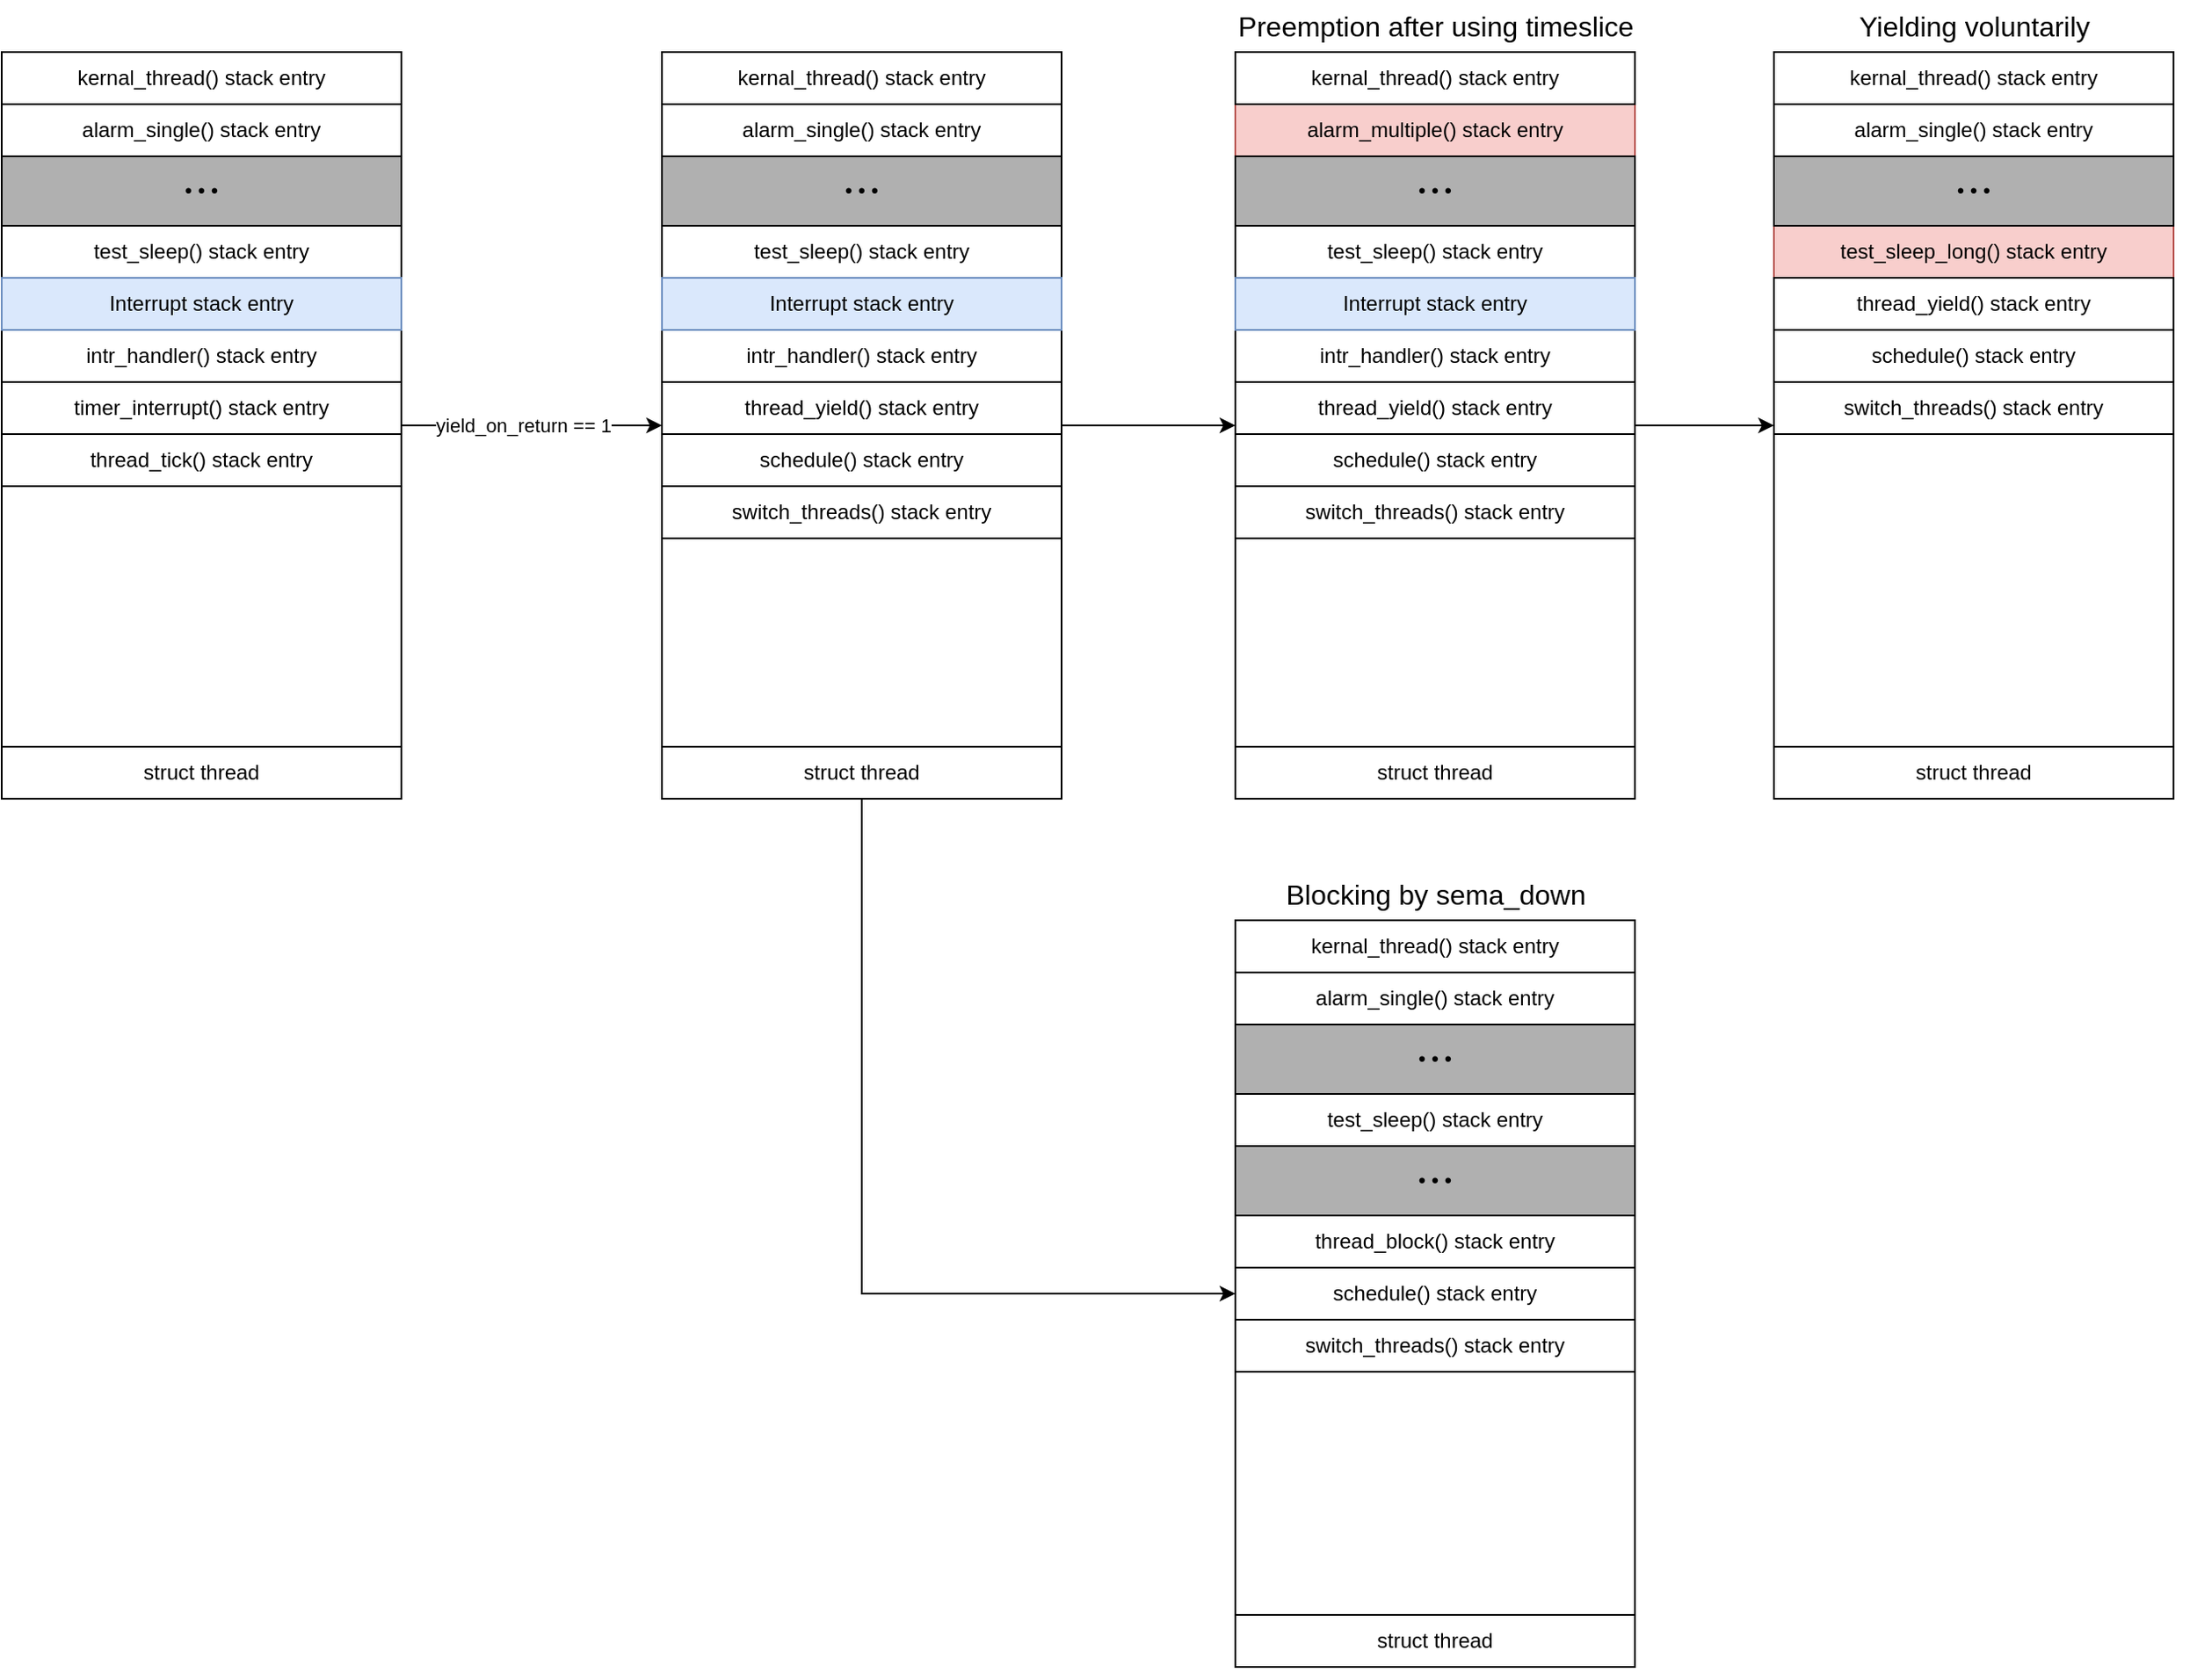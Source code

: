 <mxfile version="21.7.5" type="device">
  <diagram name="Page-1" id="wFSV6YYO4raeWtF6HmTo">
    <mxGraphModel dx="1434" dy="1759" grid="1" gridSize="10" guides="1" tooltips="1" connect="1" arrows="1" fold="1" page="1" pageScale="1" pageWidth="850" pageHeight="1100" math="0" shadow="0">
      <root>
        <mxCell id="0" />
        <mxCell id="1" parent="0" />
        <mxCell id="iRQxmeQlZ9ij425hdhVs-21" value="" style="endArrow=classic;html=1;rounded=0;exitX=1;exitY=0.5;exitDx=0;exitDy=0;entryX=0;entryY=0.5;entryDx=0;entryDy=0;" edge="1" parent="1" source="iRQxmeQlZ9ij425hdhVs-2" target="iRQxmeQlZ9ij425hdhVs-58">
          <mxGeometry width="50" height="50" relative="1" as="geometry">
            <mxPoint x="370" y="360" as="sourcePoint" />
            <mxPoint x="500" y="345" as="targetPoint" />
          </mxGeometry>
        </mxCell>
        <mxCell id="iRQxmeQlZ9ij425hdhVs-22" value="yield_on_return == 1" style="edgeLabel;html=1;align=center;verticalAlign=middle;resizable=0;points=[];" vertex="1" connectable="0" parent="iRQxmeQlZ9ij425hdhVs-21">
          <mxGeometry x="0.163" y="1" relative="1" as="geometry">
            <mxPoint x="-17" y="1" as="offset" />
          </mxGeometry>
        </mxCell>
        <mxCell id="iRQxmeQlZ9ij425hdhVs-56" value="" style="group" vertex="1" connectable="0" parent="1">
          <mxGeometry x="110" y="130" width="230" height="430" as="geometry" />
        </mxCell>
        <mxCell id="iRQxmeQlZ9ij425hdhVs-2" value="" style="rounded=0;whiteSpace=wrap;html=1;" vertex="1" parent="iRQxmeQlZ9ij425hdhVs-56">
          <mxGeometry width="230" height="430" as="geometry" />
        </mxCell>
        <mxCell id="iRQxmeQlZ9ij425hdhVs-3" value="&lt;p style=&quot;line-height: 160%;&quot;&gt;struct thread&lt;/p&gt;" style="rounded=0;whiteSpace=wrap;html=1;" vertex="1" parent="iRQxmeQlZ9ij425hdhVs-56">
          <mxGeometry y="400" width="230" height="30" as="geometry" />
        </mxCell>
        <mxCell id="iRQxmeQlZ9ij425hdhVs-4" value="test_sleep() stack entry" style="rounded=0;whiteSpace=wrap;html=1;" vertex="1" parent="iRQxmeQlZ9ij425hdhVs-56">
          <mxGeometry y="100" width="230" height="30" as="geometry" />
        </mxCell>
        <mxCell id="iRQxmeQlZ9ij425hdhVs-5" value="" style="edgeStyle=orthogonalEdgeStyle;rounded=0;orthogonalLoop=1;jettySize=auto;html=1;" edge="1" parent="iRQxmeQlZ9ij425hdhVs-56" source="iRQxmeQlZ9ij425hdhVs-6" target="iRQxmeQlZ9ij425hdhVs-4">
          <mxGeometry relative="1" as="geometry" />
        </mxCell>
        <mxCell id="iRQxmeQlZ9ij425hdhVs-6" value="alarm_single() stack entry" style="rounded=0;whiteSpace=wrap;html=1;" vertex="1" parent="iRQxmeQlZ9ij425hdhVs-56">
          <mxGeometry y="30" width="230" height="30" as="geometry" />
        </mxCell>
        <mxCell id="iRQxmeQlZ9ij425hdhVs-7" value="kernal_thread() stack entry" style="rounded=0;whiteSpace=wrap;html=1;" vertex="1" parent="iRQxmeQlZ9ij425hdhVs-56">
          <mxGeometry width="230" height="30" as="geometry" />
        </mxCell>
        <mxCell id="iRQxmeQlZ9ij425hdhVs-8" value="• • •" style="rounded=0;whiteSpace=wrap;html=1;strokeColor=#000000;fillColor=#B0B0B0;" vertex="1" parent="iRQxmeQlZ9ij425hdhVs-56">
          <mxGeometry y="60" width="230" height="40" as="geometry" />
        </mxCell>
        <mxCell id="iRQxmeQlZ9ij425hdhVs-13" value="&lt;p style=&quot;line-height: 160%;&quot;&gt;timer_interrupt() stack entry&lt;/p&gt;" style="rounded=0;whiteSpace=wrap;html=1;" vertex="1" parent="iRQxmeQlZ9ij425hdhVs-56">
          <mxGeometry y="190" width="230" height="30" as="geometry" />
        </mxCell>
        <mxCell id="iRQxmeQlZ9ij425hdhVs-14" value="&lt;p style=&quot;line-height: 160%;&quot;&gt;intr_handler() stack entry&lt;/p&gt;" style="rounded=0;whiteSpace=wrap;html=1;" vertex="1" parent="iRQxmeQlZ9ij425hdhVs-56">
          <mxGeometry y="160" width="230" height="30" as="geometry" />
        </mxCell>
        <mxCell id="iRQxmeQlZ9ij425hdhVs-15" value="&lt;p style=&quot;line-height: 160%;&quot;&gt;Interrupt stack entry&lt;/p&gt;" style="rounded=0;whiteSpace=wrap;html=1;fillColor=#dae8fc;strokeColor=#6c8ebf;" vertex="1" parent="iRQxmeQlZ9ij425hdhVs-56">
          <mxGeometry y="130" width="230" height="30" as="geometry" />
        </mxCell>
        <mxCell id="iRQxmeQlZ9ij425hdhVs-19" value="&lt;p style=&quot;line-height: 160%;&quot;&gt;thread_tick() stack entry&lt;/p&gt;" style="rounded=0;whiteSpace=wrap;html=1;" vertex="1" parent="iRQxmeQlZ9ij425hdhVs-56">
          <mxGeometry y="220" width="230" height="30" as="geometry" />
        </mxCell>
        <mxCell id="iRQxmeQlZ9ij425hdhVs-57" value="" style="group" vertex="1" connectable="0" parent="1">
          <mxGeometry x="490" y="130" width="230" height="430" as="geometry" />
        </mxCell>
        <mxCell id="iRQxmeQlZ9ij425hdhVs-58" value="" style="rounded=0;whiteSpace=wrap;html=1;" vertex="1" parent="iRQxmeQlZ9ij425hdhVs-57">
          <mxGeometry width="230" height="430" as="geometry" />
        </mxCell>
        <mxCell id="iRQxmeQlZ9ij425hdhVs-60" value="test_sleep() stack entry" style="rounded=0;whiteSpace=wrap;html=1;" vertex="1" parent="iRQxmeQlZ9ij425hdhVs-57">
          <mxGeometry y="100" width="230" height="30" as="geometry" />
        </mxCell>
        <mxCell id="iRQxmeQlZ9ij425hdhVs-61" value="" style="edgeStyle=orthogonalEdgeStyle;rounded=0;orthogonalLoop=1;jettySize=auto;html=1;" edge="1" parent="iRQxmeQlZ9ij425hdhVs-57" source="iRQxmeQlZ9ij425hdhVs-62" target="iRQxmeQlZ9ij425hdhVs-60">
          <mxGeometry relative="1" as="geometry" />
        </mxCell>
        <mxCell id="iRQxmeQlZ9ij425hdhVs-62" value="alarm_single() stack entry" style="rounded=0;whiteSpace=wrap;html=1;" vertex="1" parent="iRQxmeQlZ9ij425hdhVs-57">
          <mxGeometry y="30" width="230" height="30" as="geometry" />
        </mxCell>
        <mxCell id="iRQxmeQlZ9ij425hdhVs-63" value="kernal_thread() stack entry" style="rounded=0;whiteSpace=wrap;html=1;" vertex="1" parent="iRQxmeQlZ9ij425hdhVs-57">
          <mxGeometry width="230" height="30" as="geometry" />
        </mxCell>
        <mxCell id="iRQxmeQlZ9ij425hdhVs-64" value="• • •" style="rounded=0;whiteSpace=wrap;html=1;strokeColor=#000000;fillColor=#B0B0B0;" vertex="1" parent="iRQxmeQlZ9ij425hdhVs-57">
          <mxGeometry y="60" width="230" height="40" as="geometry" />
        </mxCell>
        <mxCell id="iRQxmeQlZ9ij425hdhVs-65" value="&lt;p style=&quot;line-height: 160%;&quot;&gt;thread_yield() stack entry&lt;/p&gt;" style="rounded=0;whiteSpace=wrap;html=1;" vertex="1" parent="iRQxmeQlZ9ij425hdhVs-57">
          <mxGeometry y="190" width="230" height="30" as="geometry" />
        </mxCell>
        <mxCell id="iRQxmeQlZ9ij425hdhVs-66" value="&lt;p style=&quot;line-height: 160%;&quot;&gt;intr_handler() stack entry&lt;br&gt;&lt;/p&gt;" style="rounded=0;whiteSpace=wrap;html=1;" vertex="1" parent="iRQxmeQlZ9ij425hdhVs-57">
          <mxGeometry y="160" width="230" height="30" as="geometry" />
        </mxCell>
        <mxCell id="iRQxmeQlZ9ij425hdhVs-67" value="&lt;p style=&quot;line-height: 160%;&quot;&gt;Interrupt stack entry&lt;/p&gt;" style="rounded=0;whiteSpace=wrap;html=1;fillColor=#dae8fc;strokeColor=#6c8ebf;" vertex="1" parent="iRQxmeQlZ9ij425hdhVs-57">
          <mxGeometry y="130" width="230" height="30" as="geometry" />
        </mxCell>
        <mxCell id="iRQxmeQlZ9ij425hdhVs-68" value="&lt;p style=&quot;line-height: 160%;&quot;&gt;schedule() stack entry&lt;/p&gt;" style="rounded=0;whiteSpace=wrap;html=1;" vertex="1" parent="iRQxmeQlZ9ij425hdhVs-57">
          <mxGeometry y="220" width="230" height="30" as="geometry" />
        </mxCell>
        <mxCell id="iRQxmeQlZ9ij425hdhVs-105" value="&lt;p style=&quot;line-height: 160%;&quot;&gt;switch_threads() stack entry&lt;/p&gt;" style="rounded=0;whiteSpace=wrap;html=1;" vertex="1" parent="iRQxmeQlZ9ij425hdhVs-57">
          <mxGeometry y="250" width="230" height="30" as="geometry" />
        </mxCell>
        <mxCell id="iRQxmeQlZ9ij425hdhVs-59" value="&lt;p style=&quot;line-height: 160%;&quot;&gt;struct thread&lt;/p&gt;" style="rounded=0;whiteSpace=wrap;html=1;" vertex="1" parent="iRQxmeQlZ9ij425hdhVs-57">
          <mxGeometry y="400" width="230" height="30" as="geometry" />
        </mxCell>
        <mxCell id="iRQxmeQlZ9ij425hdhVs-69" value="" style="group" vertex="1" connectable="0" parent="1">
          <mxGeometry x="1130" y="130" width="230" height="430" as="geometry" />
        </mxCell>
        <mxCell id="iRQxmeQlZ9ij425hdhVs-70" value="" style="rounded=0;whiteSpace=wrap;html=1;" vertex="1" parent="iRQxmeQlZ9ij425hdhVs-69">
          <mxGeometry width="230" height="430" as="geometry" />
        </mxCell>
        <mxCell id="iRQxmeQlZ9ij425hdhVs-71" value="&lt;p style=&quot;line-height: 160%;&quot;&gt;struct thread&lt;/p&gt;" style="rounded=0;whiteSpace=wrap;html=1;" vertex="1" parent="iRQxmeQlZ9ij425hdhVs-69">
          <mxGeometry y="400" width="230" height="30" as="geometry" />
        </mxCell>
        <mxCell id="iRQxmeQlZ9ij425hdhVs-72" value="test_sleep_long() stack entry" style="rounded=0;whiteSpace=wrap;html=1;fillColor=#f8cecc;strokeColor=#b85450;" vertex="1" parent="iRQxmeQlZ9ij425hdhVs-69">
          <mxGeometry y="100" width="230" height="30" as="geometry" />
        </mxCell>
        <mxCell id="iRQxmeQlZ9ij425hdhVs-73" value="" style="edgeStyle=orthogonalEdgeStyle;rounded=0;orthogonalLoop=1;jettySize=auto;html=1;" edge="1" parent="iRQxmeQlZ9ij425hdhVs-69" source="iRQxmeQlZ9ij425hdhVs-74" target="iRQxmeQlZ9ij425hdhVs-72">
          <mxGeometry relative="1" as="geometry" />
        </mxCell>
        <mxCell id="iRQxmeQlZ9ij425hdhVs-74" value="alarm_single() stack entry" style="rounded=0;whiteSpace=wrap;html=1;" vertex="1" parent="iRQxmeQlZ9ij425hdhVs-69">
          <mxGeometry y="30" width="230" height="30" as="geometry" />
        </mxCell>
        <mxCell id="iRQxmeQlZ9ij425hdhVs-75" value="kernal_thread() stack entry" style="rounded=0;whiteSpace=wrap;html=1;" vertex="1" parent="iRQxmeQlZ9ij425hdhVs-69">
          <mxGeometry width="230" height="30" as="geometry" />
        </mxCell>
        <mxCell id="iRQxmeQlZ9ij425hdhVs-76" value="• • •" style="rounded=0;whiteSpace=wrap;html=1;strokeColor=#000000;fillColor=#B0B0B0;" vertex="1" parent="iRQxmeQlZ9ij425hdhVs-69">
          <mxGeometry y="60" width="230" height="40" as="geometry" />
        </mxCell>
        <mxCell id="iRQxmeQlZ9ij425hdhVs-77" value="&lt;p style=&quot;line-height: 160%;&quot;&gt;schedule() stack entry&lt;br&gt;&lt;/p&gt;" style="rounded=0;whiteSpace=wrap;html=1;" vertex="1" parent="iRQxmeQlZ9ij425hdhVs-69">
          <mxGeometry y="160" width="230" height="30" as="geometry" />
        </mxCell>
        <mxCell id="iRQxmeQlZ9ij425hdhVs-78" value="&lt;p style=&quot;line-height: 160%;&quot;&gt;thread_yield() stack entry&lt;br&gt;&lt;/p&gt;" style="rounded=0;whiteSpace=wrap;html=1;" vertex="1" parent="iRQxmeQlZ9ij425hdhVs-69">
          <mxGeometry y="130" width="230" height="30" as="geometry" />
        </mxCell>
        <mxCell id="iRQxmeQlZ9ij425hdhVs-80" value="&lt;p style=&quot;line-height: 160%;&quot;&gt;switch_threads() stack entry&lt;br&gt;&lt;/p&gt;" style="rounded=0;whiteSpace=wrap;html=1;" vertex="1" parent="iRQxmeQlZ9ij425hdhVs-69">
          <mxGeometry y="190" width="230" height="30" as="geometry" />
        </mxCell>
        <mxCell id="iRQxmeQlZ9ij425hdhVs-81" value="" style="group" vertex="1" connectable="0" parent="1">
          <mxGeometry x="820" y="130" width="230" height="430" as="geometry" />
        </mxCell>
        <mxCell id="iRQxmeQlZ9ij425hdhVs-82" value="" style="rounded=0;whiteSpace=wrap;html=1;" vertex="1" parent="iRQxmeQlZ9ij425hdhVs-81">
          <mxGeometry width="230" height="430" as="geometry" />
        </mxCell>
        <mxCell id="iRQxmeQlZ9ij425hdhVs-83" value="&lt;p style=&quot;line-height: 160%;&quot;&gt;struct thread&lt;/p&gt;" style="rounded=0;whiteSpace=wrap;html=1;" vertex="1" parent="iRQxmeQlZ9ij425hdhVs-81">
          <mxGeometry y="400" width="230" height="30" as="geometry" />
        </mxCell>
        <mxCell id="iRQxmeQlZ9ij425hdhVs-84" value="test_sleep() stack entry" style="rounded=0;whiteSpace=wrap;html=1;" vertex="1" parent="iRQxmeQlZ9ij425hdhVs-81">
          <mxGeometry y="100" width="230" height="30" as="geometry" />
        </mxCell>
        <mxCell id="iRQxmeQlZ9ij425hdhVs-85" value="" style="edgeStyle=orthogonalEdgeStyle;rounded=0;orthogonalLoop=1;jettySize=auto;html=1;" edge="1" parent="iRQxmeQlZ9ij425hdhVs-81" source="iRQxmeQlZ9ij425hdhVs-86" target="iRQxmeQlZ9ij425hdhVs-84">
          <mxGeometry relative="1" as="geometry" />
        </mxCell>
        <mxCell id="iRQxmeQlZ9ij425hdhVs-86" value="alarm_multiple() stack entry" style="rounded=0;whiteSpace=wrap;html=1;fillColor=#f8cecc;strokeColor=#b85450;" vertex="1" parent="iRQxmeQlZ9ij425hdhVs-81">
          <mxGeometry y="30" width="230" height="30" as="geometry" />
        </mxCell>
        <mxCell id="iRQxmeQlZ9ij425hdhVs-87" value="kernal_thread() stack entry" style="rounded=0;whiteSpace=wrap;html=1;" vertex="1" parent="iRQxmeQlZ9ij425hdhVs-81">
          <mxGeometry width="230" height="30" as="geometry" />
        </mxCell>
        <mxCell id="iRQxmeQlZ9ij425hdhVs-88" value="• • •" style="rounded=0;whiteSpace=wrap;html=1;strokeColor=#000000;fillColor=#B0B0B0;" vertex="1" parent="iRQxmeQlZ9ij425hdhVs-81">
          <mxGeometry y="60" width="230" height="40" as="geometry" />
        </mxCell>
        <mxCell id="iRQxmeQlZ9ij425hdhVs-90" value="&lt;p style=&quot;line-height: 160%;&quot;&gt;intr_handler() stack entry&lt;br&gt;&lt;/p&gt;" style="rounded=0;whiteSpace=wrap;html=1;" vertex="1" parent="iRQxmeQlZ9ij425hdhVs-81">
          <mxGeometry y="160" width="230" height="30" as="geometry" />
        </mxCell>
        <mxCell id="iRQxmeQlZ9ij425hdhVs-91" value="&lt;p style=&quot;line-height: 160%;&quot;&gt;Interrupt stack entry&lt;/p&gt;" style="rounded=0;whiteSpace=wrap;html=1;fillColor=#dae8fc;strokeColor=#6c8ebf;" vertex="1" parent="iRQxmeQlZ9ij425hdhVs-81">
          <mxGeometry y="130" width="230" height="30" as="geometry" />
        </mxCell>
        <mxCell id="iRQxmeQlZ9ij425hdhVs-92" value="&lt;p style=&quot;line-height: 160%;&quot;&gt;schedule() stack entry&lt;br&gt;&lt;/p&gt;" style="rounded=0;whiteSpace=wrap;html=1;" vertex="1" parent="iRQxmeQlZ9ij425hdhVs-81">
          <mxGeometry y="220" width="230" height="30" as="geometry" />
        </mxCell>
        <mxCell id="iRQxmeQlZ9ij425hdhVs-119" value="&lt;p style=&quot;line-height: 160%;&quot;&gt;switch_threads() stack entry&lt;/p&gt;" style="rounded=0;whiteSpace=wrap;html=1;" vertex="1" parent="iRQxmeQlZ9ij425hdhVs-81">
          <mxGeometry y="250" width="230" height="30" as="geometry" />
        </mxCell>
        <mxCell id="iRQxmeQlZ9ij425hdhVs-89" value="&lt;p style=&quot;line-height: 160%;&quot;&gt;thread_yield() stack entry&lt;br&gt;&lt;/p&gt;" style="rounded=0;whiteSpace=wrap;html=1;" vertex="1" parent="iRQxmeQlZ9ij425hdhVs-81">
          <mxGeometry y="190" width="230" height="30" as="geometry" />
        </mxCell>
        <mxCell id="iRQxmeQlZ9ij425hdhVs-120" value="" style="group" vertex="1" connectable="0" parent="1">
          <mxGeometry x="820" y="630" width="230" height="430" as="geometry" />
        </mxCell>
        <mxCell id="iRQxmeQlZ9ij425hdhVs-121" value="" style="rounded=0;whiteSpace=wrap;html=1;" vertex="1" parent="iRQxmeQlZ9ij425hdhVs-120">
          <mxGeometry width="230" height="430" as="geometry" />
        </mxCell>
        <mxCell id="iRQxmeQlZ9ij425hdhVs-122" value="&lt;p style=&quot;line-height: 160%;&quot;&gt;struct thread&lt;/p&gt;" style="rounded=0;whiteSpace=wrap;html=1;" vertex="1" parent="iRQxmeQlZ9ij425hdhVs-120">
          <mxGeometry y="400" width="230" height="30" as="geometry" />
        </mxCell>
        <mxCell id="iRQxmeQlZ9ij425hdhVs-123" value="test_sleep() stack entry" style="rounded=0;whiteSpace=wrap;html=1;" vertex="1" parent="iRQxmeQlZ9ij425hdhVs-120">
          <mxGeometry y="100" width="230" height="30" as="geometry" />
        </mxCell>
        <mxCell id="iRQxmeQlZ9ij425hdhVs-124" value="" style="edgeStyle=orthogonalEdgeStyle;rounded=0;orthogonalLoop=1;jettySize=auto;html=1;" edge="1" parent="iRQxmeQlZ9ij425hdhVs-120" source="iRQxmeQlZ9ij425hdhVs-125" target="iRQxmeQlZ9ij425hdhVs-123">
          <mxGeometry relative="1" as="geometry" />
        </mxCell>
        <mxCell id="iRQxmeQlZ9ij425hdhVs-125" value="alarm_single() stack entry" style="rounded=0;whiteSpace=wrap;html=1;" vertex="1" parent="iRQxmeQlZ9ij425hdhVs-120">
          <mxGeometry y="30" width="230" height="30" as="geometry" />
        </mxCell>
        <mxCell id="iRQxmeQlZ9ij425hdhVs-126" value="kernal_thread() stack entry" style="rounded=0;whiteSpace=wrap;html=1;" vertex="1" parent="iRQxmeQlZ9ij425hdhVs-120">
          <mxGeometry width="230" height="30" as="geometry" />
        </mxCell>
        <mxCell id="iRQxmeQlZ9ij425hdhVs-127" value="• • •" style="rounded=0;whiteSpace=wrap;html=1;strokeColor=#000000;fillColor=#B0B0B0;" vertex="1" parent="iRQxmeQlZ9ij425hdhVs-120">
          <mxGeometry y="60" width="230" height="40" as="geometry" />
        </mxCell>
        <mxCell id="iRQxmeQlZ9ij425hdhVs-128" value="&lt;p style=&quot;line-height: 160%;&quot;&gt;thread_block() stack entry&lt;/p&gt;" style="rounded=0;whiteSpace=wrap;html=1;" vertex="1" parent="iRQxmeQlZ9ij425hdhVs-120">
          <mxGeometry y="170" width="230" height="30" as="geometry" />
        </mxCell>
        <mxCell id="iRQxmeQlZ9ij425hdhVs-131" value="&lt;p style=&quot;line-height: 160%;&quot;&gt;schedule() stack entry&lt;/p&gt;" style="rounded=0;whiteSpace=wrap;html=1;" vertex="1" parent="iRQxmeQlZ9ij425hdhVs-120">
          <mxGeometry y="200" width="230" height="30" as="geometry" />
        </mxCell>
        <mxCell id="iRQxmeQlZ9ij425hdhVs-132" value="&lt;p style=&quot;line-height: 160%;&quot;&gt;switch_threads() stack entry&lt;/p&gt;" style="rounded=0;whiteSpace=wrap;html=1;" vertex="1" parent="iRQxmeQlZ9ij425hdhVs-120">
          <mxGeometry y="230" width="230" height="30" as="geometry" />
        </mxCell>
        <mxCell id="iRQxmeQlZ9ij425hdhVs-133" value="• • •" style="rounded=0;whiteSpace=wrap;html=1;strokeColor=#000000;fillColor=#B0B0B0;" vertex="1" parent="iRQxmeQlZ9ij425hdhVs-120">
          <mxGeometry y="130" width="230" height="40" as="geometry" />
        </mxCell>
        <mxCell id="iRQxmeQlZ9ij425hdhVs-138" style="edgeStyle=orthogonalEdgeStyle;rounded=0;orthogonalLoop=1;jettySize=auto;html=1;exitX=0.5;exitY=1;exitDx=0;exitDy=0;entryX=0;entryY=0.5;entryDx=0;entryDy=0;" edge="1" parent="1" source="iRQxmeQlZ9ij425hdhVs-58" target="iRQxmeQlZ9ij425hdhVs-131">
          <mxGeometry relative="1" as="geometry" />
        </mxCell>
        <mxCell id="iRQxmeQlZ9ij425hdhVs-139" style="edgeStyle=orthogonalEdgeStyle;rounded=0;orthogonalLoop=1;jettySize=auto;html=1;exitX=1;exitY=0.5;exitDx=0;exitDy=0;entryX=0;entryY=0.5;entryDx=0;entryDy=0;" edge="1" parent="1" source="iRQxmeQlZ9ij425hdhVs-58" target="iRQxmeQlZ9ij425hdhVs-82">
          <mxGeometry relative="1" as="geometry">
            <mxPoint x="800" y="370" as="targetPoint" />
          </mxGeometry>
        </mxCell>
        <mxCell id="iRQxmeQlZ9ij425hdhVs-141" style="edgeStyle=orthogonalEdgeStyle;rounded=0;orthogonalLoop=1;jettySize=auto;html=1;exitX=1;exitY=0.5;exitDx=0;exitDy=0;" edge="1" parent="1" source="iRQxmeQlZ9ij425hdhVs-82" target="iRQxmeQlZ9ij425hdhVs-70">
          <mxGeometry relative="1" as="geometry" />
        </mxCell>
        <mxCell id="iRQxmeQlZ9ij425hdhVs-142" value="&lt;font style=&quot;font-size: 16px;&quot;&gt;Preemption after using timeslice&lt;/font&gt;" style="text;html=1;strokeColor=none;fillColor=none;align=center;verticalAlign=middle;whiteSpace=wrap;rounded=0;" vertex="1" parent="1">
          <mxGeometry x="807.5" y="100" width="255" height="30" as="geometry" />
        </mxCell>
        <mxCell id="iRQxmeQlZ9ij425hdhVs-143" value="&lt;span style=&quot;font-size: 16px;&quot;&gt;Yielding voluntarily&lt;/span&gt;" style="text;html=1;strokeColor=none;fillColor=none;align=center;verticalAlign=middle;whiteSpace=wrap;rounded=0;" vertex="1" parent="1">
          <mxGeometry x="1117.5" y="100" width="255" height="30" as="geometry" />
        </mxCell>
        <mxCell id="iRQxmeQlZ9ij425hdhVs-144" value="&lt;span style=&quot;font-size: 16px;&quot;&gt;Blocking by sema_down&lt;/span&gt;" style="text;html=1;strokeColor=none;fillColor=none;align=center;verticalAlign=middle;whiteSpace=wrap;rounded=0;" vertex="1" parent="1">
          <mxGeometry x="807.5" y="600" width="255" height="30" as="geometry" />
        </mxCell>
      </root>
    </mxGraphModel>
  </diagram>
</mxfile>
